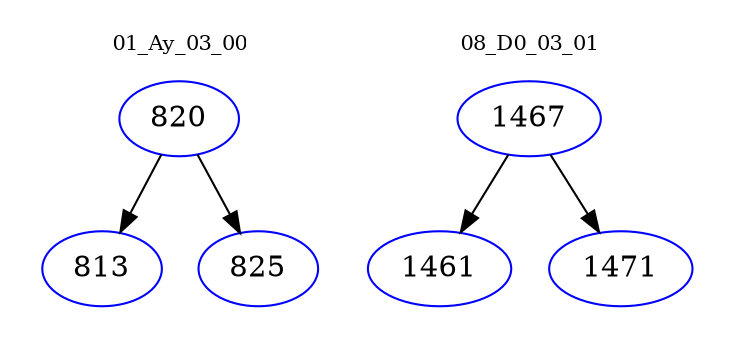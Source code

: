 digraph{
subgraph cluster_0 {
color = white
label = "01_Ay_03_00";
fontsize=10;
T0_820 [label="820", color="blue"]
T0_820 -> T0_813 [color="black"]
T0_813 [label="813", color="blue"]
T0_820 -> T0_825 [color="black"]
T0_825 [label="825", color="blue"]
}
subgraph cluster_1 {
color = white
label = "08_D0_03_01";
fontsize=10;
T1_1467 [label="1467", color="blue"]
T1_1467 -> T1_1461 [color="black"]
T1_1461 [label="1461", color="blue"]
T1_1467 -> T1_1471 [color="black"]
T1_1471 [label="1471", color="blue"]
}
}
